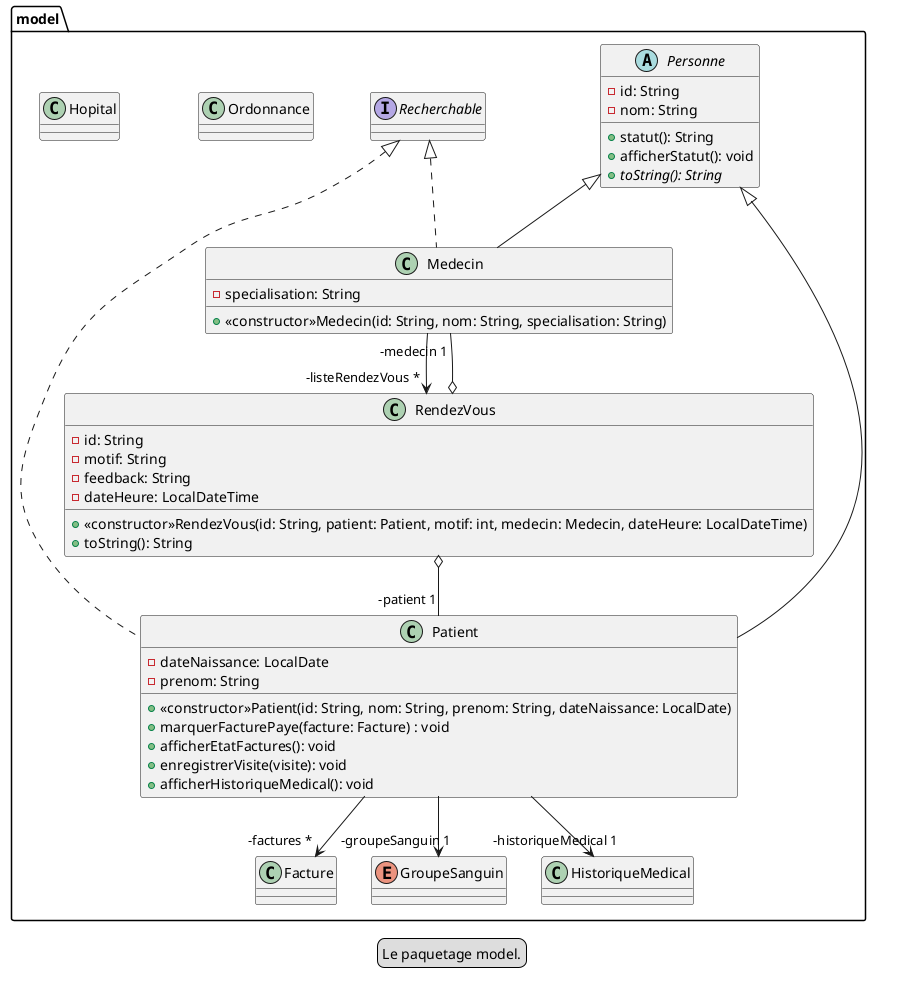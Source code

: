 @startuml

legend Le paquetage model.

package model {

    abstract class Personne {
        -id: String
        -nom: String

        +statut(): String
        +afficherStatut(): void
        +{abstract}toString(): String
    }

    class Patient extends Personne implements Recherchable {
        -dateNaissance: LocalDate
        -prenom: String

        +<<constructor>>Patient(id: String, nom: String, prenom: String, dateNaissance: LocalDate)
        +marquerFacturePaye(facture: Facture) : void
        +afficherEtatFactures(): void
        +enregistrerVisite(visite): void
        +afficherHistoriqueMedical(): void
    }


    class Medecin extends Personne implements Recherchable {
        -specialisation: String

        +<<constructor>>Medecin(id: String, nom: String, specialisation: String)
    }

    class RendezVous {
        -id: String
        -motif: String
        -feedback: String
        -dateHeure: LocalDateTime

        +<<constructor>>RendezVous(id: String, patient: Patient, motif: int, medecin: Medecin, dateHeure: LocalDateTime)
        +toString(): String
    }

    class Ordonnance {
    }

    class Facture {
    }

    class Hopital {
    }

    interface Recherchable {
    }

    enum GroupeSanguin {
    }

    Patient --> "-factures *" Facture
    Patient --> "-groupeSanguin 1" GroupeSanguin
    Patient --> "-historiqueMedical 1" HistoriqueMedical

    Medecin --> "-listeRendezVous *" RendezVous

    RendezVous o-- "-medecin 1" Medecin
    RendezVous o-- "-patient 1" Patient

}

@enduml